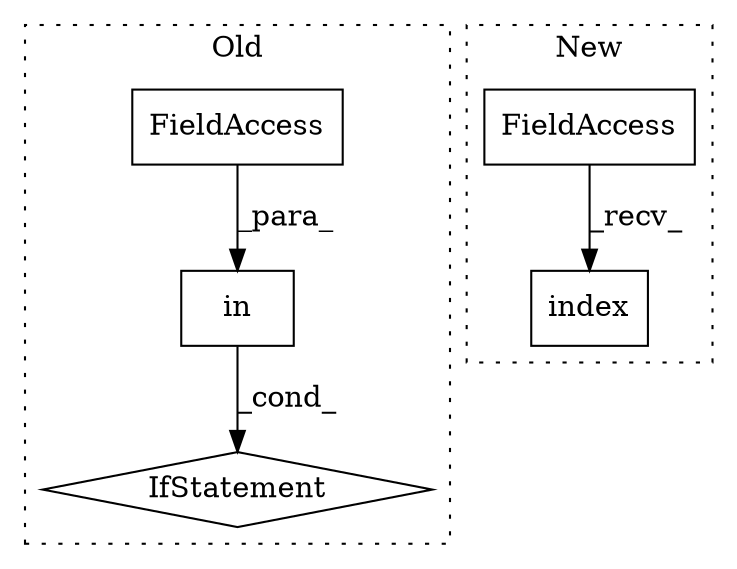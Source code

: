 digraph G {
subgraph cluster0 {
1 [label="in" a="105" s="19640" l="36" shape="box"];
3 [label="IfStatement" a="25" s="19632,19676" l="8,2" shape="diamond"];
4 [label="FieldAccess" a="22" s="19651" l="25" shape="box"];
label = "Old";
style="dotted";
}
subgraph cluster1 {
2 [label="index" a="32" s="19165,19178" l="6,1" shape="box"];
5 [label="FieldAccess" a="22" s="19142" l="22" shape="box"];
label = "New";
style="dotted";
}
1 -> 3 [label="_cond_"];
4 -> 1 [label="_para_"];
5 -> 2 [label="_recv_"];
}